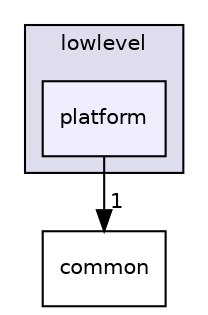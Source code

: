 digraph "src/lowlevel/platform" {
  compound=true
  node [ fontsize="10", fontname="Helvetica"];
  edge [ labelfontsize="10", labelfontname="Helvetica"];
  subgraph clusterdir_58cb1fcab924642e17a8b047a14538af {
    graph [ bgcolor="#ddddee", pencolor="black", label="lowlevel" fontname="Helvetica", fontsize="10", URL="dir_58cb1fcab924642e17a8b047a14538af.html"]
  dir_703b1c589a6861f5ae6980129ad23d94 [shape=box, label="platform", style="filled", fillcolor="#eeeeff", pencolor="black", URL="dir_703b1c589a6861f5ae6980129ad23d94.html"];
  }
  dir_fdedb0aba14d44ce9d99bc100e026e6a [shape=box label="common" URL="dir_fdedb0aba14d44ce9d99bc100e026e6a.html"];
  dir_703b1c589a6861f5ae6980129ad23d94->dir_fdedb0aba14d44ce9d99bc100e026e6a [headlabel="1", labeldistance=1.5 headhref="dir_000005_000001.html"];
}
